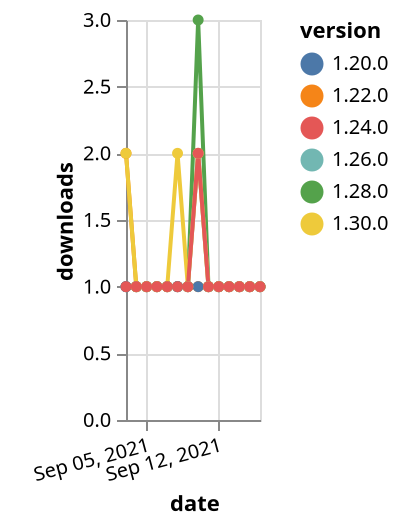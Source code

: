 {"$schema": "https://vega.github.io/schema/vega-lite/v5.json", "description": "A simple bar chart with embedded data.", "data": {"values": [{"date": "2021-09-03", "total": 170, "delta": 2, "version": "1.22.0"}, {"date": "2021-09-04", "total": 171, "delta": 1, "version": "1.22.0"}, {"date": "2021-09-05", "total": 172, "delta": 1, "version": "1.22.0"}, {"date": "2021-09-06", "total": 173, "delta": 1, "version": "1.22.0"}, {"date": "2021-09-07", "total": 174, "delta": 1, "version": "1.22.0"}, {"date": "2021-09-08", "total": 175, "delta": 1, "version": "1.22.0"}, {"date": "2021-09-09", "total": 176, "delta": 1, "version": "1.22.0"}, {"date": "2021-09-10", "total": 177, "delta": 1, "version": "1.22.0"}, {"date": "2021-09-11", "total": 178, "delta": 1, "version": "1.22.0"}, {"date": "2021-09-12", "total": 179, "delta": 1, "version": "1.22.0"}, {"date": "2021-09-13", "total": 180, "delta": 1, "version": "1.22.0"}, {"date": "2021-09-14", "total": 181, "delta": 1, "version": "1.22.0"}, {"date": "2021-09-15", "total": 182, "delta": 1, "version": "1.22.0"}, {"date": "2021-09-16", "total": 183, "delta": 1, "version": "1.22.0"}, {"date": "2021-09-03", "total": 155, "delta": 1, "version": "1.28.0"}, {"date": "2021-09-04", "total": 156, "delta": 1, "version": "1.28.0"}, {"date": "2021-09-05", "total": 157, "delta": 1, "version": "1.28.0"}, {"date": "2021-09-06", "total": 158, "delta": 1, "version": "1.28.0"}, {"date": "2021-09-07", "total": 159, "delta": 1, "version": "1.28.0"}, {"date": "2021-09-08", "total": 160, "delta": 1, "version": "1.28.0"}, {"date": "2021-09-09", "total": 161, "delta": 1, "version": "1.28.0"}, {"date": "2021-09-10", "total": 164, "delta": 3, "version": "1.28.0"}, {"date": "2021-09-11", "total": 165, "delta": 1, "version": "1.28.0"}, {"date": "2021-09-12", "total": 166, "delta": 1, "version": "1.28.0"}, {"date": "2021-09-13", "total": 167, "delta": 1, "version": "1.28.0"}, {"date": "2021-09-14", "total": 168, "delta": 1, "version": "1.28.0"}, {"date": "2021-09-15", "total": 169, "delta": 1, "version": "1.28.0"}, {"date": "2021-09-16", "total": 170, "delta": 1, "version": "1.28.0"}, {"date": "2021-09-03", "total": 153, "delta": 1, "version": "1.26.0"}, {"date": "2021-09-04", "total": 154, "delta": 1, "version": "1.26.0"}, {"date": "2021-09-05", "total": 155, "delta": 1, "version": "1.26.0"}, {"date": "2021-09-06", "total": 156, "delta": 1, "version": "1.26.0"}, {"date": "2021-09-07", "total": 157, "delta": 1, "version": "1.26.0"}, {"date": "2021-09-08", "total": 158, "delta": 1, "version": "1.26.0"}, {"date": "2021-09-09", "total": 159, "delta": 1, "version": "1.26.0"}, {"date": "2021-09-10", "total": 161, "delta": 2, "version": "1.26.0"}, {"date": "2021-09-11", "total": 162, "delta": 1, "version": "1.26.0"}, {"date": "2021-09-12", "total": 163, "delta": 1, "version": "1.26.0"}, {"date": "2021-09-13", "total": 164, "delta": 1, "version": "1.26.0"}, {"date": "2021-09-14", "total": 165, "delta": 1, "version": "1.26.0"}, {"date": "2021-09-15", "total": 166, "delta": 1, "version": "1.26.0"}, {"date": "2021-09-16", "total": 167, "delta": 1, "version": "1.26.0"}, {"date": "2021-09-03", "total": 210, "delta": 1, "version": "1.20.0"}, {"date": "2021-09-04", "total": 211, "delta": 1, "version": "1.20.0"}, {"date": "2021-09-05", "total": 212, "delta": 1, "version": "1.20.0"}, {"date": "2021-09-06", "total": 213, "delta": 1, "version": "1.20.0"}, {"date": "2021-09-07", "total": 214, "delta": 1, "version": "1.20.0"}, {"date": "2021-09-08", "total": 215, "delta": 1, "version": "1.20.0"}, {"date": "2021-09-09", "total": 216, "delta": 1, "version": "1.20.0"}, {"date": "2021-09-10", "total": 217, "delta": 1, "version": "1.20.0"}, {"date": "2021-09-11", "total": 218, "delta": 1, "version": "1.20.0"}, {"date": "2021-09-12", "total": 219, "delta": 1, "version": "1.20.0"}, {"date": "2021-09-13", "total": 220, "delta": 1, "version": "1.20.0"}, {"date": "2021-09-14", "total": 221, "delta": 1, "version": "1.20.0"}, {"date": "2021-09-15", "total": 222, "delta": 1, "version": "1.20.0"}, {"date": "2021-09-16", "total": 223, "delta": 1, "version": "1.20.0"}, {"date": "2021-09-03", "total": 106, "delta": 2, "version": "1.30.0"}, {"date": "2021-09-04", "total": 107, "delta": 1, "version": "1.30.0"}, {"date": "2021-09-05", "total": 108, "delta": 1, "version": "1.30.0"}, {"date": "2021-09-06", "total": 109, "delta": 1, "version": "1.30.0"}, {"date": "2021-09-07", "total": 110, "delta": 1, "version": "1.30.0"}, {"date": "2021-09-08", "total": 112, "delta": 2, "version": "1.30.0"}, {"date": "2021-09-09", "total": 113, "delta": 1, "version": "1.30.0"}, {"date": "2021-09-10", "total": 115, "delta": 2, "version": "1.30.0"}, {"date": "2021-09-11", "total": 116, "delta": 1, "version": "1.30.0"}, {"date": "2021-09-12", "total": 117, "delta": 1, "version": "1.30.0"}, {"date": "2021-09-13", "total": 118, "delta": 1, "version": "1.30.0"}, {"date": "2021-09-14", "total": 119, "delta": 1, "version": "1.30.0"}, {"date": "2021-09-15", "total": 120, "delta": 1, "version": "1.30.0"}, {"date": "2021-09-16", "total": 121, "delta": 1, "version": "1.30.0"}, {"date": "2021-09-03", "total": 170, "delta": 1, "version": "1.24.0"}, {"date": "2021-09-04", "total": 171, "delta": 1, "version": "1.24.0"}, {"date": "2021-09-05", "total": 172, "delta": 1, "version": "1.24.0"}, {"date": "2021-09-06", "total": 173, "delta": 1, "version": "1.24.0"}, {"date": "2021-09-07", "total": 174, "delta": 1, "version": "1.24.0"}, {"date": "2021-09-08", "total": 175, "delta": 1, "version": "1.24.0"}, {"date": "2021-09-09", "total": 176, "delta": 1, "version": "1.24.0"}, {"date": "2021-09-10", "total": 178, "delta": 2, "version": "1.24.0"}, {"date": "2021-09-11", "total": 179, "delta": 1, "version": "1.24.0"}, {"date": "2021-09-12", "total": 180, "delta": 1, "version": "1.24.0"}, {"date": "2021-09-13", "total": 181, "delta": 1, "version": "1.24.0"}, {"date": "2021-09-14", "total": 182, "delta": 1, "version": "1.24.0"}, {"date": "2021-09-15", "total": 183, "delta": 1, "version": "1.24.0"}, {"date": "2021-09-16", "total": 184, "delta": 1, "version": "1.24.0"}]}, "width": "container", "mark": {"type": "line", "point": {"filled": true}}, "encoding": {"x": {"field": "date", "type": "temporal", "timeUnit": "yearmonthdate", "title": "date", "axis": {"labelAngle": -15}}, "y": {"field": "delta", "type": "quantitative", "title": "downloads"}, "color": {"field": "version", "type": "nominal"}, "tooltip": {"field": "delta"}}}